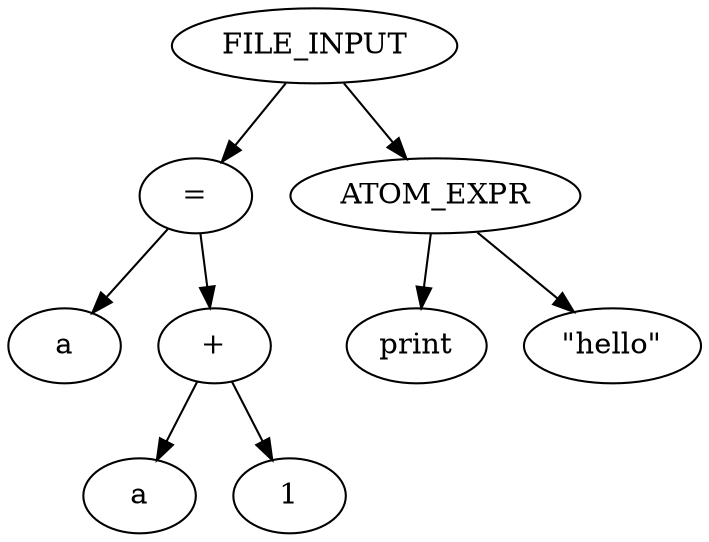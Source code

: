 digraph ast {
Node71[label="FILE_INPUT"]
Node33[label="="]
Node0[label="a"]
Node33-> Node0
Node22[label="+"]
Node13[label="a"]
Node22-> Node13
Node17[label="1"]
Node22-> Node17
Node33-> Node22
Node71-> Node33
Node57[label="ATOM_EXPR"]
Node37[label="print"]
Node57-> Node37
Node38[label="\"hello\""]
Node57-> Node38
Node71-> Node57
}
